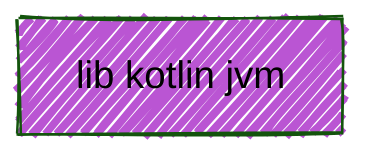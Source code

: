 ---
config:
  layout: elk
  look: handDrawn
  theme: forest
  elk:
    mergeEdges: true
    forceNodeModelOrder: true
    nodePlacementStrategy: LINEAR_SEGMENTS
    cycleBreakingStrategy: INTERACTIVE
    considerModelOrder: PREFER_EDGES
  themeVariables:
    background: #FFF
    fontFamily: arial
    lineColor: #55FF55
    primaryBorderColor: #FF5555
    primaryColor: #ABC123
    darkMode: true
    fontSize: 20px
    defaultLinkColor: #5555FF
---
graph TD
  lib_kotlin_jvm["lib kotlin jvm"]
  style lib_kotlin_jvm fill:mediumorchid,fillcolor:mediumorchid